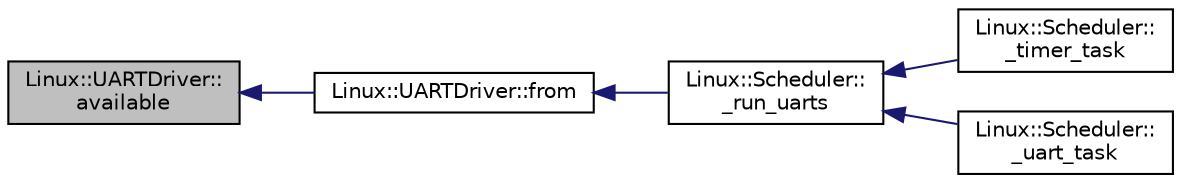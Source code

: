 digraph "Linux::UARTDriver::available"
{
 // INTERACTIVE_SVG=YES
  edge [fontname="Helvetica",fontsize="10",labelfontname="Helvetica",labelfontsize="10"];
  node [fontname="Helvetica",fontsize="10",shape=record];
  rankdir="LR";
  Node1 [label="Linux::UARTDriver::\lavailable",height=0.2,width=0.4,color="black", fillcolor="grey75", style="filled", fontcolor="black"];
  Node1 -> Node2 [dir="back",color="midnightblue",fontsize="10",style="solid",fontname="Helvetica"];
  Node2 [label="Linux::UARTDriver::from",height=0.2,width=0.4,color="black", fillcolor="white", style="filled",URL="$classLinux_1_1UARTDriver.html#aed6da29eabfa644dd9996146ac367ee9"];
  Node2 -> Node3 [dir="back",color="midnightblue",fontsize="10",style="solid",fontname="Helvetica"];
  Node3 [label="Linux::Scheduler::\l_run_uarts",height=0.2,width=0.4,color="black", fillcolor="white", style="filled",URL="$classLinux_1_1Scheduler.html#a3ebfa13ef10767a5df98effbaecf4dc6"];
  Node3 -> Node4 [dir="back",color="midnightblue",fontsize="10",style="solid",fontname="Helvetica"];
  Node4 [label="Linux::Scheduler::\l_timer_task",height=0.2,width=0.4,color="black", fillcolor="white", style="filled",URL="$classLinux_1_1Scheduler.html#a78a6776a646f8e58f5f39cf2ce366608"];
  Node3 -> Node5 [dir="back",color="midnightblue",fontsize="10",style="solid",fontname="Helvetica"];
  Node5 [label="Linux::Scheduler::\l_uart_task",height=0.2,width=0.4,color="black", fillcolor="white", style="filled",URL="$classLinux_1_1Scheduler.html#a12c87a7eeda735d03129826c4acb039b"];
}
